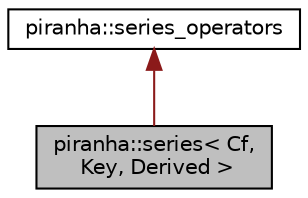 digraph "piranha::series&lt; Cf, Key, Derived &gt;"
{
  edge [fontname="Helvetica",fontsize="10",labelfontname="Helvetica",labelfontsize="10"];
  node [fontname="Helvetica",fontsize="10",shape=record];
  Node0 [label="piranha::series\< Cf,\l Key, Derived \>",height=0.2,width=0.4,color="black", fillcolor="grey75", style="filled", fontcolor="black"];
  Node1 -> Node0 [dir="back",color="firebrick4",fontsize="10",style="solid",fontname="Helvetica"];
  Node1 [label="piranha::series_operators",height=0.2,width=0.4,color="black", fillcolor="white", style="filled",URL="$classpiranha_1_1series__operators.html",tooltip="Series operators. "];
}
